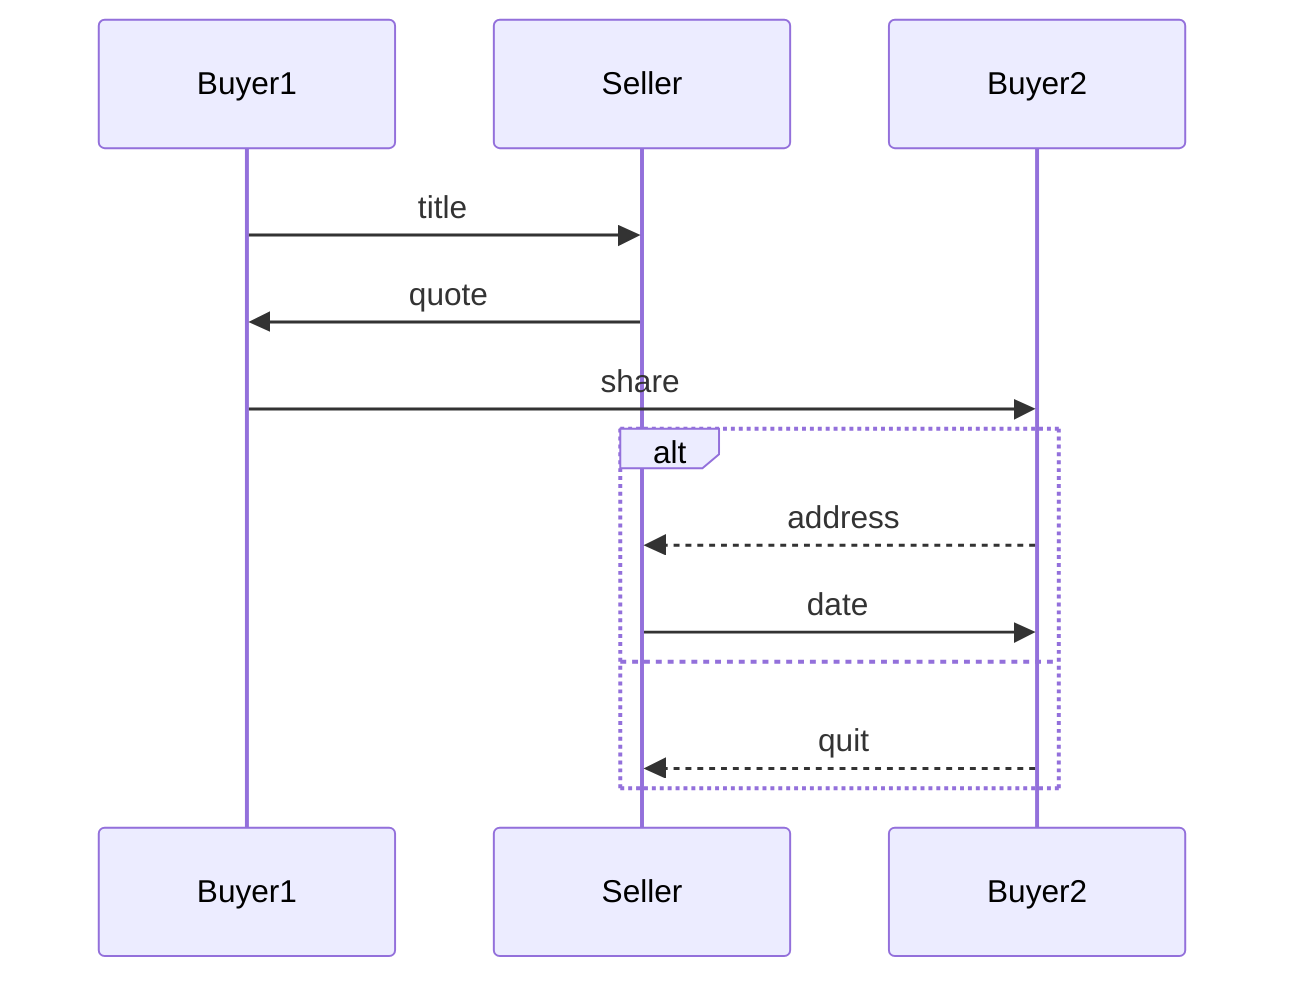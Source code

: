 sequenceDiagram
    participant Buyer1
    participant Seller
    participant Buyer2
    Buyer1 ->> Seller: title
    Seller ->> Buyer1: quote
    Buyer1 ->> Buyer2: share
    alt 
        Buyer2 -->> Seller: address
        Seller ->> Buyer2: date
    else
        Buyer2 -->> Seller: quit
    end